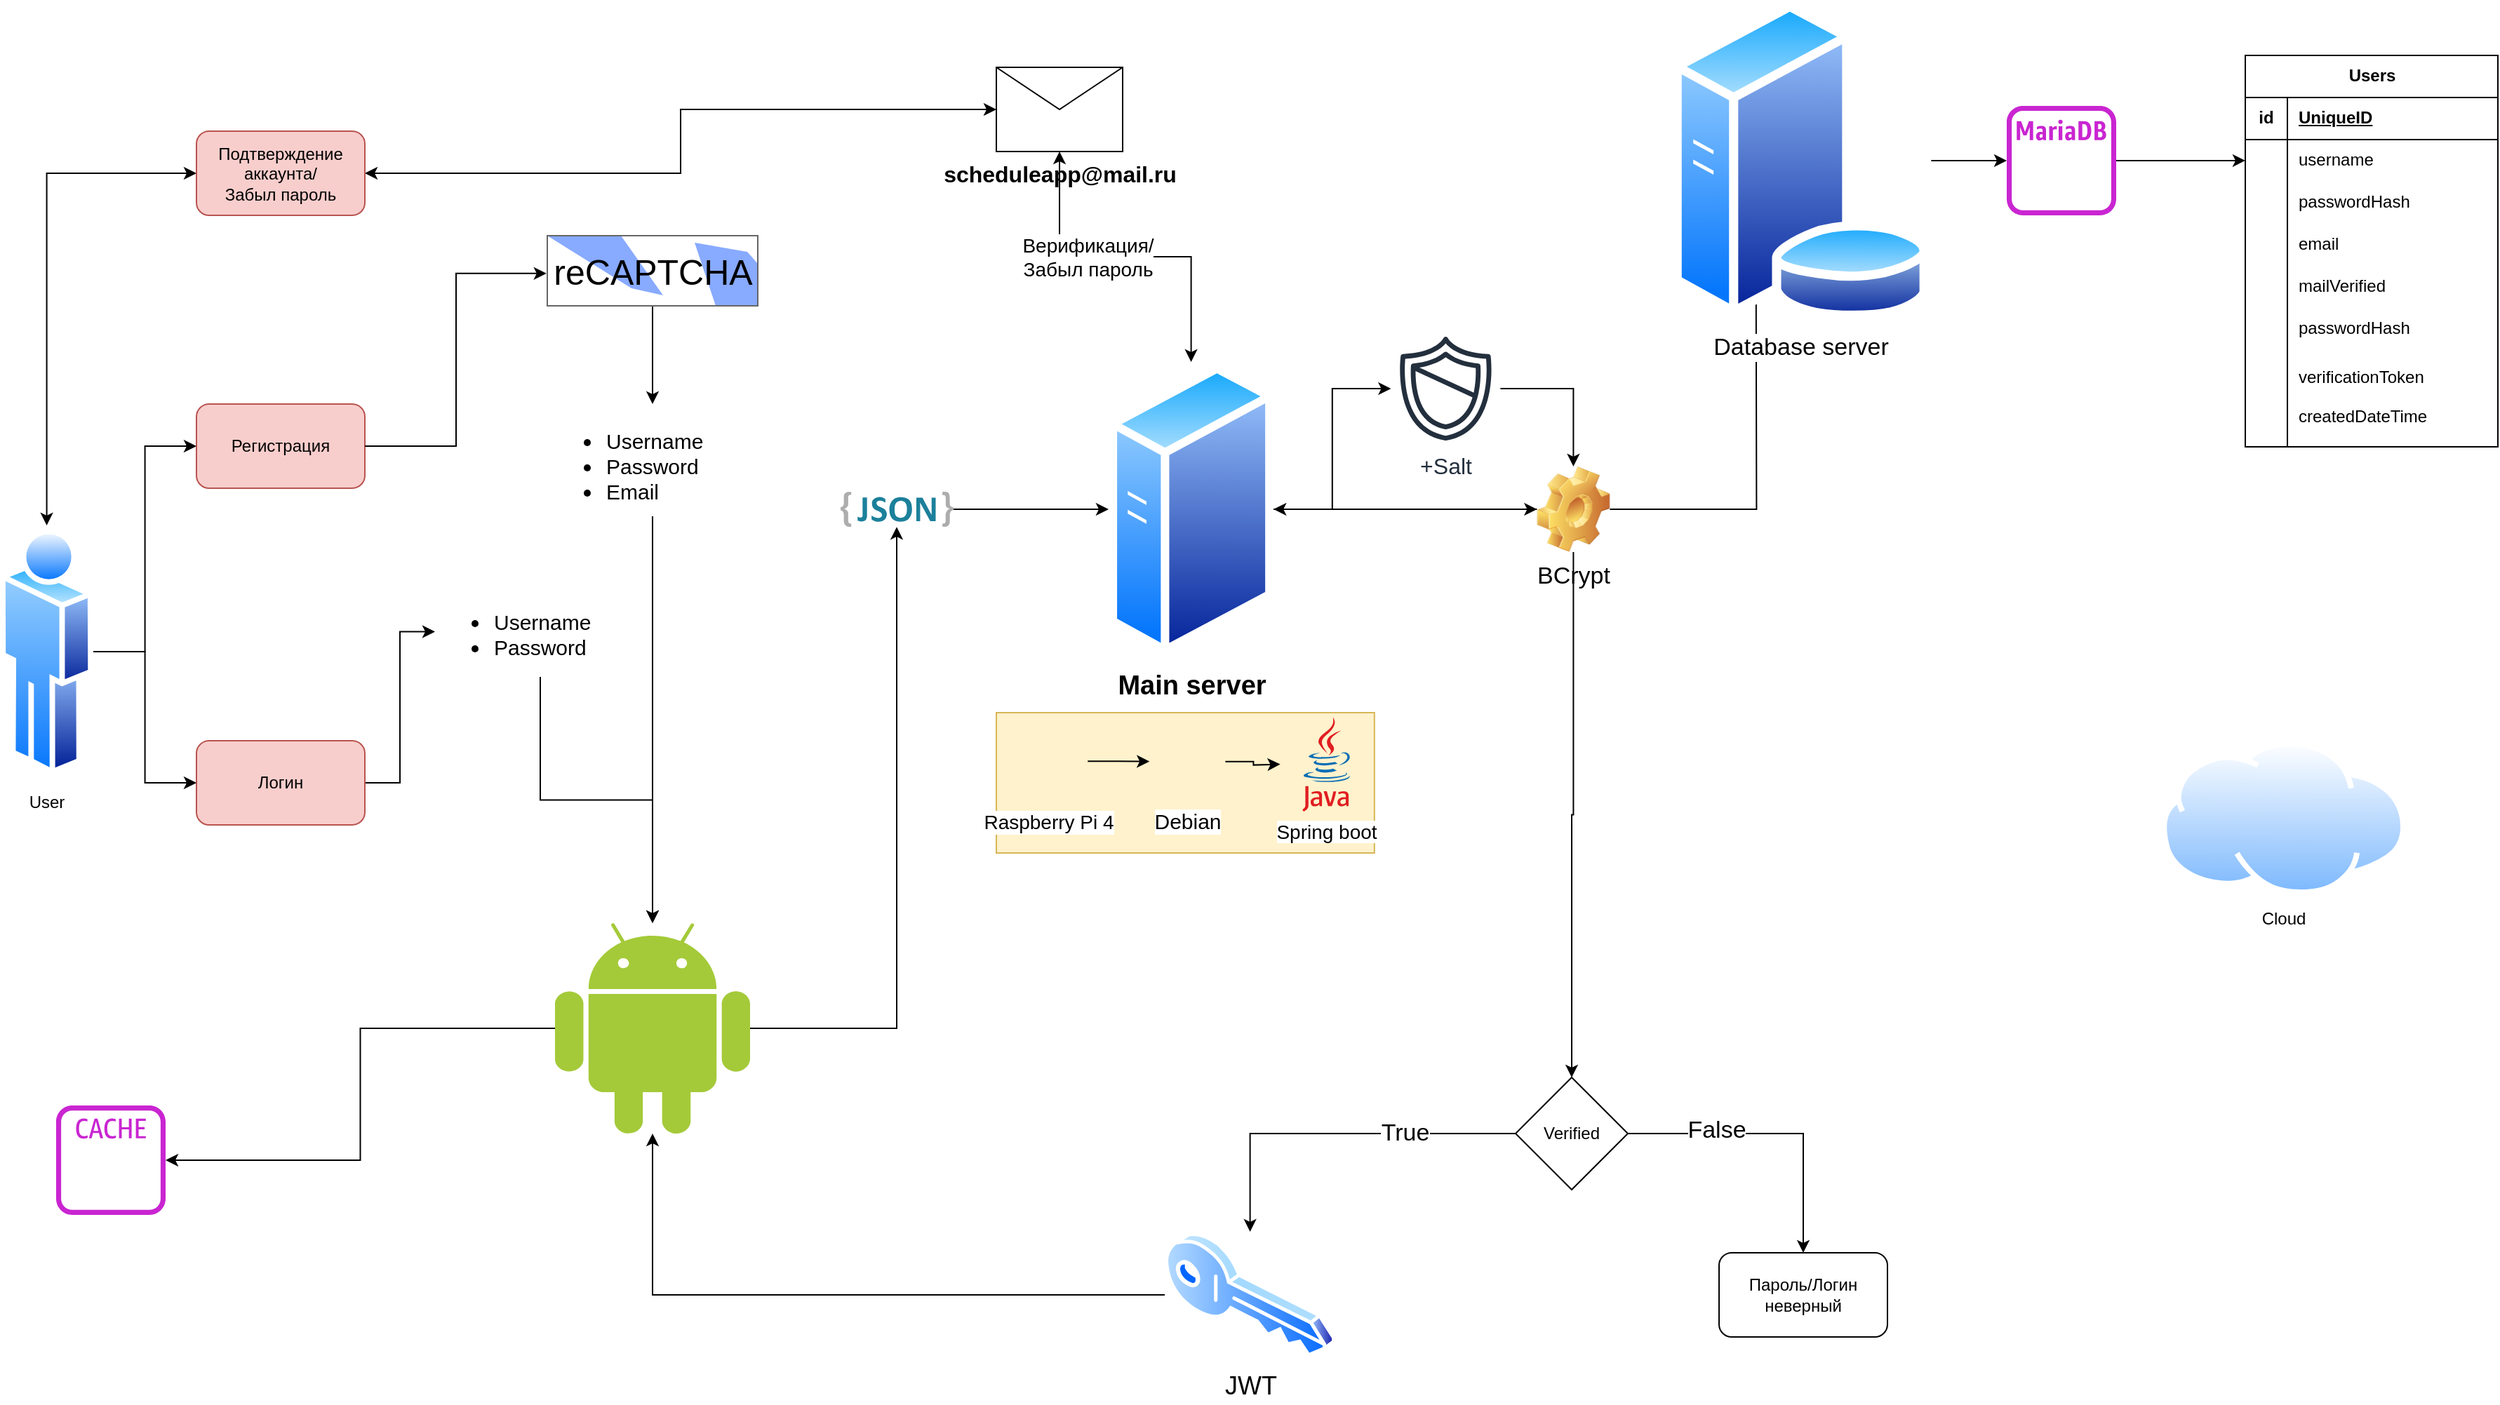 <mxfile version="24.7.10">
  <diagram name="Страница — 1" id="QKNt265_Iv7t7Sv83_EB">
    <mxGraphModel dx="1509" dy="821" grid="1" gridSize="10" guides="1" tooltips="1" connect="1" arrows="1" fold="1" page="1" pageScale="1" pageWidth="850" pageHeight="1100" math="0" shadow="0">
      <root>
        <mxCell id="0" />
        <mxCell id="1" parent="0" />
        <mxCell id="BMl1e_dXPQe9FOXhRGfQ-3" value="Регистрация" style="rounded=1;whiteSpace=wrap;html=1;fillColor=#f8cecc;strokeColor=#b85450;" vertex="1" parent="1">
          <mxGeometry x="190" y="290" width="120" height="60" as="geometry" />
        </mxCell>
        <mxCell id="BMl1e_dXPQe9FOXhRGfQ-56" style="edgeStyle=orthogonalEdgeStyle;rounded=0;orthogonalLoop=1;jettySize=auto;html=1;entryX=0;entryY=0.5;entryDx=0;entryDy=0;" edge="1" parent="1" source="BMl1e_dXPQe9FOXhRGfQ-6" target="BMl1e_dXPQe9FOXhRGfQ-55">
          <mxGeometry relative="1" as="geometry" />
        </mxCell>
        <mxCell id="BMl1e_dXPQe9FOXhRGfQ-6" value="Логин" style="rounded=1;whiteSpace=wrap;html=1;fillColor=#f8cecc;strokeColor=#b85450;" vertex="1" parent="1">
          <mxGeometry x="190" y="530" width="120" height="60" as="geometry" />
        </mxCell>
        <mxCell id="BMl1e_dXPQe9FOXhRGfQ-41" style="edgeStyle=orthogonalEdgeStyle;rounded=0;orthogonalLoop=1;jettySize=auto;html=1;entryX=0;entryY=0.5;entryDx=0;entryDy=0;" edge="1" parent="1" source="BMl1e_dXPQe9FOXhRGfQ-14">
          <mxGeometry relative="1" as="geometry">
            <mxPoint x="1301.2" y="116.465" as="targetPoint" />
          </mxGeometry>
        </mxCell>
        <mxCell id="BMl1e_dXPQe9FOXhRGfQ-92" style="edgeStyle=orthogonalEdgeStyle;rounded=0;orthogonalLoop=1;jettySize=auto;html=1;entryX=0.5;entryY=0;entryDx=0;entryDy=0;" edge="1" parent="1" source="BMl1e_dXPQe9FOXhRGfQ-14" target="BMl1e_dXPQe9FOXhRGfQ-62">
          <mxGeometry relative="1" as="geometry" />
        </mxCell>
        <mxCell id="BMl1e_dXPQe9FOXhRGfQ-110" value="" style="edgeStyle=orthogonalEdgeStyle;rounded=0;orthogonalLoop=1;jettySize=auto;html=1;" edge="1" parent="1" source="BMl1e_dXPQe9FOXhRGfQ-14" target="BMl1e_dXPQe9FOXhRGfQ-17">
          <mxGeometry relative="1" as="geometry" />
        </mxCell>
        <mxCell id="BMl1e_dXPQe9FOXhRGfQ-14" value="&lt;font style=&quot;font-size: 17px;&quot;&gt;BCrypt&lt;/font&gt;" style="shape=image;html=1;verticalLabelPosition=bottom;verticalAlign=top;imageAspect=1;aspect=fixed;image=img/clipart/Gear_128x128.png" vertex="1" parent="1">
          <mxGeometry x="1145.2" y="334.5" width="52" height="61" as="geometry" />
        </mxCell>
        <mxCell id="BMl1e_dXPQe9FOXhRGfQ-113" style="edgeStyle=orthogonalEdgeStyle;rounded=0;orthogonalLoop=1;jettySize=auto;html=1;" edge="1" parent="1" source="BMl1e_dXPQe9FOXhRGfQ-15" target="BMl1e_dXPQe9FOXhRGfQ-84">
          <mxGeometry relative="1" as="geometry" />
        </mxCell>
        <mxCell id="BMl1e_dXPQe9FOXhRGfQ-15" value="&lt;font style=&quot;font-size: 17px;&quot;&gt;Database server&lt;/font&gt;" style="image;aspect=fixed;perimeter=ellipsePerimeter;html=1;align=center;shadow=0;dashed=0;spacingTop=3;image=img/lib/active_directory/database_server.svg;" vertex="1" parent="1">
          <mxGeometry x="1240" y="2.93" width="186.2" height="227.07" as="geometry" />
        </mxCell>
        <mxCell id="BMl1e_dXPQe9FOXhRGfQ-16" value="Cloud" style="image;aspect=fixed;perimeter=ellipsePerimeter;html=1;align=center;shadow=0;dashed=0;spacingTop=3;image=img/lib/active_directory/internet_cloud.svg;" vertex="1" parent="1">
          <mxGeometry x="1590" y="530" width="174.6" height="110" as="geometry" />
        </mxCell>
        <mxCell id="BMl1e_dXPQe9FOXhRGfQ-23" style="edgeStyle=orthogonalEdgeStyle;rounded=0;orthogonalLoop=1;jettySize=auto;html=1;entryX=0;entryY=0.5;entryDx=0;entryDy=0;" edge="1" parent="1" source="BMl1e_dXPQe9FOXhRGfQ-21" target="BMl1e_dXPQe9FOXhRGfQ-3">
          <mxGeometry relative="1" as="geometry" />
        </mxCell>
        <mxCell id="BMl1e_dXPQe9FOXhRGfQ-24" style="edgeStyle=orthogonalEdgeStyle;rounded=0;orthogonalLoop=1;jettySize=auto;html=1;entryX=0;entryY=0.5;entryDx=0;entryDy=0;" edge="1" parent="1" source="BMl1e_dXPQe9FOXhRGfQ-21" target="BMl1e_dXPQe9FOXhRGfQ-6">
          <mxGeometry relative="1" as="geometry" />
        </mxCell>
        <mxCell id="BMl1e_dXPQe9FOXhRGfQ-21" value="User" style="image;aspect=fixed;perimeter=ellipsePerimeter;html=1;align=center;shadow=0;dashed=0;spacingTop=3;image=img/lib/active_directory/user.svg;" vertex="1" parent="1">
          <mxGeometry x="50" y="376.5" width="66.6" height="180" as="geometry" />
        </mxCell>
        <mxCell id="BMl1e_dXPQe9FOXhRGfQ-27" value="" style="group" vertex="1" connectable="0" parent="1">
          <mxGeometry x="840" y="260" width="130" height="210" as="geometry" />
        </mxCell>
        <mxCell id="BMl1e_dXPQe9FOXhRGfQ-17" value="&lt;font size=&quot;1&quot; style=&quot;&quot;&gt;&lt;b style=&quot;font-size: 19px;&quot;&gt;Main server&lt;/b&gt;&lt;/font&gt;" style="image;aspect=fixed;perimeter=ellipsePerimeter;html=1;align=center;shadow=0;dashed=0;spacingTop=3;image=img/lib/active_directory/generic_server.svg;" vertex="1" parent="BMl1e_dXPQe9FOXhRGfQ-27">
          <mxGeometry width="117.6" height="210" as="geometry" />
        </mxCell>
        <mxCell id="BMl1e_dXPQe9FOXhRGfQ-136" style="edgeStyle=orthogonalEdgeStyle;rounded=0;orthogonalLoop=1;jettySize=auto;html=1;" edge="1" parent="1" source="BMl1e_dXPQe9FOXhRGfQ-28" target="BMl1e_dXPQe9FOXhRGfQ-128">
          <mxGeometry relative="1" as="geometry" />
        </mxCell>
        <mxCell id="BMl1e_dXPQe9FOXhRGfQ-145" style="edgeStyle=orthogonalEdgeStyle;rounded=0;orthogonalLoop=1;jettySize=auto;html=1;" edge="1" parent="1" source="BMl1e_dXPQe9FOXhRGfQ-28" target="BMl1e_dXPQe9FOXhRGfQ-29">
          <mxGeometry relative="1" as="geometry">
            <Array as="points">
              <mxPoint x="689" y="735" />
            </Array>
          </mxGeometry>
        </mxCell>
        <mxCell id="BMl1e_dXPQe9FOXhRGfQ-28" value="" style="dashed=0;outlineConnect=0;html=1;align=center;labelPosition=center;verticalLabelPosition=bottom;verticalAlign=top;shape=mxgraph.weblogos.android;fillColor=#A4CA39;strokeColor=none" vertex="1" parent="1">
          <mxGeometry x="445.5" y="660" width="139" height="150" as="geometry" />
        </mxCell>
        <mxCell id="BMl1e_dXPQe9FOXhRGfQ-147" style="edgeStyle=orthogonalEdgeStyle;rounded=0;orthogonalLoop=1;jettySize=auto;html=1;entryX=0;entryY=0.5;entryDx=0;entryDy=0;" edge="1" parent="1" source="BMl1e_dXPQe9FOXhRGfQ-29" target="BMl1e_dXPQe9FOXhRGfQ-17">
          <mxGeometry relative="1" as="geometry" />
        </mxCell>
        <mxCell id="BMl1e_dXPQe9FOXhRGfQ-29" value="" style="dashed=0;outlineConnect=0;html=1;align=center;labelPosition=center;verticalLabelPosition=bottom;verticalAlign=top;shape=mxgraph.weblogos.json_2" vertex="1" parent="1">
          <mxGeometry x="649" y="352.4" width="80.4" height="25.2" as="geometry" />
        </mxCell>
        <mxCell id="BMl1e_dXPQe9FOXhRGfQ-152" style="edgeStyle=orthogonalEdgeStyle;rounded=0;orthogonalLoop=1;jettySize=auto;html=1;" edge="1" parent="1" source="BMl1e_dXPQe9FOXhRGfQ-35" target="BMl1e_dXPQe9FOXhRGfQ-28">
          <mxGeometry relative="1" as="geometry" />
        </mxCell>
        <mxCell id="BMl1e_dXPQe9FOXhRGfQ-35" value="&lt;ul style=&quot;font-size: 15px;&quot;&gt;&lt;li&gt;Username&lt;/li&gt;&lt;li&gt;Password&lt;/li&gt;&lt;li&gt;Email&lt;/li&gt;&lt;/ul&gt;" style="text;strokeColor=none;fillColor=none;html=1;whiteSpace=wrap;verticalAlign=middle;overflow=hidden;arcSize=12;imageHeight=24;" vertex="1" parent="1">
          <mxGeometry x="440" y="290" width="150" height="80" as="geometry" />
        </mxCell>
        <mxCell id="BMl1e_dXPQe9FOXhRGfQ-40" style="edgeStyle=orthogonalEdgeStyle;rounded=0;orthogonalLoop=1;jettySize=auto;html=1;entryX=0;entryY=0.5;entryDx=0;entryDy=0;" edge="1" parent="1" source="BMl1e_dXPQe9FOXhRGfQ-17" target="BMl1e_dXPQe9FOXhRGfQ-14">
          <mxGeometry relative="1" as="geometry" />
        </mxCell>
        <mxCell id="BMl1e_dXPQe9FOXhRGfQ-47" style="edgeStyle=orthogonalEdgeStyle;rounded=0;orthogonalLoop=1;jettySize=auto;html=1;entryX=1;entryY=0.5;entryDx=0;entryDy=0;startArrow=classic;startFill=1;" edge="1" parent="1" source="BMl1e_dXPQe9FOXhRGfQ-43" target="BMl1e_dXPQe9FOXhRGfQ-46">
          <mxGeometry relative="1" as="geometry" />
        </mxCell>
        <mxCell id="BMl1e_dXPQe9FOXhRGfQ-43" value="&lt;b&gt;&lt;font style=&quot;font-size: 16px;&quot;&gt;scheduleapp@mail.ru&lt;/font&gt;&lt;/b&gt;" style="shape=message;html=1;html=1;outlineConnect=0;labelPosition=center;verticalLabelPosition=bottom;align=center;verticalAlign=top;" vertex="1" parent="1">
          <mxGeometry x="760" y="50" width="90" height="60" as="geometry" />
        </mxCell>
        <mxCell id="BMl1e_dXPQe9FOXhRGfQ-44" style="edgeStyle=orthogonalEdgeStyle;rounded=0;orthogonalLoop=1;jettySize=auto;html=1;entryX=0.5;entryY=1;entryDx=0;entryDy=0;startArrow=classic;startFill=1;" edge="1" parent="1" source="BMl1e_dXPQe9FOXhRGfQ-17" target="BMl1e_dXPQe9FOXhRGfQ-43">
          <mxGeometry relative="1" as="geometry" />
        </mxCell>
        <mxCell id="BMl1e_dXPQe9FOXhRGfQ-53" value="&lt;font style=&quot;font-size: 14px;&quot;&gt;Верификация/&lt;/font&gt;&lt;div style=&quot;font-size: 14px;&quot;&gt;&lt;font style=&quot;font-size: 14px;&quot;&gt;Забыл пароль&lt;/font&gt;&lt;/div&gt;" style="edgeLabel;html=1;align=center;verticalAlign=middle;resizable=0;points=[];" vertex="1" connectable="0" parent="BMl1e_dXPQe9FOXhRGfQ-44">
          <mxGeometry x="0.228" relative="1" as="geometry">
            <mxPoint as="offset" />
          </mxGeometry>
        </mxCell>
        <mxCell id="BMl1e_dXPQe9FOXhRGfQ-48" style="edgeStyle=orthogonalEdgeStyle;rounded=0;orthogonalLoop=1;jettySize=auto;html=1;entryX=0.5;entryY=0;entryDx=0;entryDy=0;startArrow=classic;startFill=1;" edge="1" parent="1" source="BMl1e_dXPQe9FOXhRGfQ-46" target="BMl1e_dXPQe9FOXhRGfQ-21">
          <mxGeometry relative="1" as="geometry" />
        </mxCell>
        <mxCell id="BMl1e_dXPQe9FOXhRGfQ-46" value="Подтверждение аккаун&lt;span style=&quot;background-color: initial;&quot;&gt;та/&lt;/span&gt;&lt;div&gt;Забыл пароль&lt;span style=&quot;background-color: initial;&quot;&gt;&lt;br&gt;&lt;/span&gt;&lt;/div&gt;" style="rounded=1;whiteSpace=wrap;html=1;fillColor=#f8cecc;strokeColor=#b85450;" vertex="1" parent="1">
          <mxGeometry x="190" y="95.5" width="120" height="60" as="geometry" />
        </mxCell>
        <mxCell id="BMl1e_dXPQe9FOXhRGfQ-129" style="edgeStyle=orthogonalEdgeStyle;rounded=0;orthogonalLoop=1;jettySize=auto;html=1;" edge="1" parent="1" source="BMl1e_dXPQe9FOXhRGfQ-58" target="BMl1e_dXPQe9FOXhRGfQ-28">
          <mxGeometry relative="1" as="geometry" />
        </mxCell>
        <mxCell id="BMl1e_dXPQe9FOXhRGfQ-58" value="&lt;font style=&quot;font-size: 18px;&quot;&gt;JWT&lt;/font&gt;" style="image;aspect=fixed;perimeter=ellipsePerimeter;html=1;align=center;shadow=0;dashed=0;spacingTop=3;image=img/lib/active_directory/key.svg;" vertex="1" parent="1">
          <mxGeometry x="880" y="880" width="121.62" height="90" as="geometry" />
        </mxCell>
        <mxCell id="BMl1e_dXPQe9FOXhRGfQ-66" style="edgeStyle=orthogonalEdgeStyle;rounded=0;orthogonalLoop=1;jettySize=auto;html=1;entryX=0.5;entryY=0;entryDx=0;entryDy=0;" edge="1" parent="1" source="BMl1e_dXPQe9FOXhRGfQ-62" target="BMl1e_dXPQe9FOXhRGfQ-58">
          <mxGeometry relative="1" as="geometry" />
        </mxCell>
        <mxCell id="BMl1e_dXPQe9FOXhRGfQ-67" value="&lt;font style=&quot;font-size: 17px;&quot;&gt;True&lt;/font&gt;" style="edgeLabel;html=1;align=center;verticalAlign=middle;resizable=0;points=[];" vertex="1" connectable="0" parent="BMl1e_dXPQe9FOXhRGfQ-66">
          <mxGeometry x="-0.388" relative="1" as="geometry">
            <mxPoint as="offset" />
          </mxGeometry>
        </mxCell>
        <mxCell id="BMl1e_dXPQe9FOXhRGfQ-71" style="edgeStyle=orthogonalEdgeStyle;rounded=0;orthogonalLoop=1;jettySize=auto;html=1;entryX=0.5;entryY=0;entryDx=0;entryDy=0;" edge="1" parent="1" source="BMl1e_dXPQe9FOXhRGfQ-62" target="BMl1e_dXPQe9FOXhRGfQ-68">
          <mxGeometry relative="1" as="geometry" />
        </mxCell>
        <mxCell id="BMl1e_dXPQe9FOXhRGfQ-73" value="&lt;font style=&quot;font-size: 17px;&quot;&gt;False&lt;/font&gt;" style="edgeLabel;html=1;align=center;verticalAlign=middle;resizable=0;points=[];" vertex="1" connectable="0" parent="BMl1e_dXPQe9FOXhRGfQ-71">
          <mxGeometry x="-0.406" y="2" relative="1" as="geometry">
            <mxPoint as="offset" />
          </mxGeometry>
        </mxCell>
        <mxCell id="BMl1e_dXPQe9FOXhRGfQ-62" value="Verified" style="rhombus;whiteSpace=wrap;html=1;" vertex="1" parent="1">
          <mxGeometry x="1130" y="770" width="80" height="80" as="geometry" />
        </mxCell>
        <mxCell id="BMl1e_dXPQe9FOXhRGfQ-68" value="Пароль/Логин неверный" style="rounded=1;whiteSpace=wrap;html=1;" vertex="1" parent="1">
          <mxGeometry x="1275" y="895" width="120" height="60" as="geometry" />
        </mxCell>
        <mxCell id="BMl1e_dXPQe9FOXhRGfQ-153" style="edgeStyle=orthogonalEdgeStyle;rounded=0;orthogonalLoop=1;jettySize=auto;html=1;entryX=0.5;entryY=0;entryDx=0;entryDy=0;" edge="1" parent="1" source="BMl1e_dXPQe9FOXhRGfQ-75" target="BMl1e_dXPQe9FOXhRGfQ-35">
          <mxGeometry relative="1" as="geometry" />
        </mxCell>
        <mxCell id="BMl1e_dXPQe9FOXhRGfQ-75" value="&lt;font color=&quot;#000000&quot;&gt;reCAPTCHA&lt;/font&gt;" style="strokeWidth=1;shadow=0;dashed=0;align=center;html=1;shape=mxgraph.mockup.text.captcha;fontColor=#666666;fontSize=25;strokeColor=#666666;mainText=" vertex="1" parent="1">
          <mxGeometry x="440" y="170" width="150" height="50" as="geometry" />
        </mxCell>
        <mxCell id="BMl1e_dXPQe9FOXhRGfQ-76" style="edgeStyle=orthogonalEdgeStyle;rounded=0;orthogonalLoop=1;jettySize=auto;html=1;entryX=-0.004;entryY=0.538;entryDx=0;entryDy=0;entryPerimeter=0;" edge="1" parent="1" source="BMl1e_dXPQe9FOXhRGfQ-3" target="BMl1e_dXPQe9FOXhRGfQ-75">
          <mxGeometry relative="1" as="geometry" />
        </mxCell>
        <mxCell id="BMl1e_dXPQe9FOXhRGfQ-114" style="edgeStyle=orthogonalEdgeStyle;rounded=0;orthogonalLoop=1;jettySize=auto;html=1;entryX=0;entryY=0.5;entryDx=0;entryDy=0;" edge="1" parent="1" source="BMl1e_dXPQe9FOXhRGfQ-84" target="BMl1e_dXPQe9FOXhRGfQ-100">
          <mxGeometry relative="1" as="geometry" />
        </mxCell>
        <mxCell id="BMl1e_dXPQe9FOXhRGfQ-84" value="" style="sketch=0;outlineConnect=0;fontColor=#232F3E;gradientColor=none;fillColor=#C925D1;strokeColor=none;dashed=0;verticalLabelPosition=bottom;verticalAlign=top;align=center;html=1;fontSize=12;fontStyle=0;aspect=fixed;pointerEvents=1;shape=mxgraph.aws4.rds_mariadb_instance_alt;" vertex="1" parent="1">
          <mxGeometry x="1480" y="77.47" width="78" height="78" as="geometry" />
        </mxCell>
        <mxCell id="BMl1e_dXPQe9FOXhRGfQ-96" value="Users" style="shape=table;startSize=30;container=1;collapsible=1;childLayout=tableLayout;fixedRows=1;rowLines=0;fontStyle=1;align=center;resizeLast=1;html=1;" vertex="1" parent="1">
          <mxGeometry x="1650" y="41.47" width="180" height="279" as="geometry">
            <mxRectangle x="1470" y="50.5" width="70" height="30" as="alternateBounds" />
          </mxGeometry>
        </mxCell>
        <mxCell id="BMl1e_dXPQe9FOXhRGfQ-97" value="" style="shape=tableRow;horizontal=0;startSize=0;swimlaneHead=0;swimlaneBody=0;fillColor=none;collapsible=0;dropTarget=0;points=[[0,0.5],[1,0.5]];portConstraint=eastwest;top=0;left=0;right=0;bottom=1;" vertex="1" parent="BMl1e_dXPQe9FOXhRGfQ-96">
          <mxGeometry y="30" width="180" height="30" as="geometry" />
        </mxCell>
        <mxCell id="BMl1e_dXPQe9FOXhRGfQ-98" value="id" style="shape=partialRectangle;connectable=0;fillColor=none;top=0;left=0;bottom=0;right=0;fontStyle=1;overflow=hidden;whiteSpace=wrap;html=1;" vertex="1" parent="BMl1e_dXPQe9FOXhRGfQ-97">
          <mxGeometry width="30" height="30" as="geometry">
            <mxRectangle width="30" height="30" as="alternateBounds" />
          </mxGeometry>
        </mxCell>
        <mxCell id="BMl1e_dXPQe9FOXhRGfQ-99" value="UniqueID" style="shape=partialRectangle;connectable=0;fillColor=none;top=0;left=0;bottom=0;right=0;align=left;spacingLeft=6;fontStyle=5;overflow=hidden;whiteSpace=wrap;html=1;" vertex="1" parent="BMl1e_dXPQe9FOXhRGfQ-97">
          <mxGeometry x="30" width="150" height="30" as="geometry">
            <mxRectangle width="150" height="30" as="alternateBounds" />
          </mxGeometry>
        </mxCell>
        <mxCell id="BMl1e_dXPQe9FOXhRGfQ-100" value="" style="shape=tableRow;horizontal=0;startSize=0;swimlaneHead=0;swimlaneBody=0;fillColor=none;collapsible=0;dropTarget=0;points=[[0,0.5],[1,0.5]];portConstraint=eastwest;top=0;left=0;right=0;bottom=0;" vertex="1" parent="BMl1e_dXPQe9FOXhRGfQ-96">
          <mxGeometry y="60" width="180" height="30" as="geometry" />
        </mxCell>
        <mxCell id="BMl1e_dXPQe9FOXhRGfQ-101" value="" style="shape=partialRectangle;connectable=0;fillColor=none;top=0;left=0;bottom=0;right=0;editable=1;overflow=hidden;whiteSpace=wrap;html=1;" vertex="1" parent="BMl1e_dXPQe9FOXhRGfQ-100">
          <mxGeometry width="30" height="30" as="geometry">
            <mxRectangle width="30" height="30" as="alternateBounds" />
          </mxGeometry>
        </mxCell>
        <mxCell id="BMl1e_dXPQe9FOXhRGfQ-102" value="username" style="shape=partialRectangle;connectable=0;fillColor=none;top=0;left=0;bottom=0;right=0;align=left;spacingLeft=6;overflow=hidden;whiteSpace=wrap;html=1;" vertex="1" parent="BMl1e_dXPQe9FOXhRGfQ-100">
          <mxGeometry x="30" width="150" height="30" as="geometry">
            <mxRectangle width="150" height="30" as="alternateBounds" />
          </mxGeometry>
        </mxCell>
        <mxCell id="BMl1e_dXPQe9FOXhRGfQ-103" value="" style="shape=tableRow;horizontal=0;startSize=0;swimlaneHead=0;swimlaneBody=0;fillColor=none;collapsible=0;dropTarget=0;points=[[0,0.5],[1,0.5]];portConstraint=eastwest;top=0;left=0;right=0;bottom=0;" vertex="1" parent="BMl1e_dXPQe9FOXhRGfQ-96">
          <mxGeometry y="90" width="180" height="30" as="geometry" />
        </mxCell>
        <mxCell id="BMl1e_dXPQe9FOXhRGfQ-104" value="" style="shape=partialRectangle;connectable=0;fillColor=none;top=0;left=0;bottom=0;right=0;editable=1;overflow=hidden;whiteSpace=wrap;html=1;" vertex="1" parent="BMl1e_dXPQe9FOXhRGfQ-103">
          <mxGeometry width="30" height="30" as="geometry">
            <mxRectangle width="30" height="30" as="alternateBounds" />
          </mxGeometry>
        </mxCell>
        <mxCell id="BMl1e_dXPQe9FOXhRGfQ-105" value="passwordHash" style="shape=partialRectangle;connectable=0;fillColor=none;top=0;left=0;bottom=0;right=0;align=left;spacingLeft=6;overflow=hidden;whiteSpace=wrap;html=1;" vertex="1" parent="BMl1e_dXPQe9FOXhRGfQ-103">
          <mxGeometry x="30" width="150" height="30" as="geometry">
            <mxRectangle width="150" height="30" as="alternateBounds" />
          </mxGeometry>
        </mxCell>
        <mxCell id="BMl1e_dXPQe9FOXhRGfQ-106" value="" style="shape=tableRow;horizontal=0;startSize=0;swimlaneHead=0;swimlaneBody=0;fillColor=none;collapsible=0;dropTarget=0;points=[[0,0.5],[1,0.5]];portConstraint=eastwest;top=0;left=0;right=0;bottom=0;" vertex="1" parent="BMl1e_dXPQe9FOXhRGfQ-96">
          <mxGeometry y="120" width="180" height="30" as="geometry" />
        </mxCell>
        <mxCell id="BMl1e_dXPQe9FOXhRGfQ-107" value="" style="shape=partialRectangle;connectable=0;fillColor=none;top=0;left=0;bottom=0;right=0;editable=1;overflow=hidden;whiteSpace=wrap;html=1;" vertex="1" parent="BMl1e_dXPQe9FOXhRGfQ-106">
          <mxGeometry width="30" height="30" as="geometry">
            <mxRectangle width="30" height="30" as="alternateBounds" />
          </mxGeometry>
        </mxCell>
        <mxCell id="BMl1e_dXPQe9FOXhRGfQ-108" value="email" style="shape=partialRectangle;connectable=0;fillColor=none;top=0;left=0;bottom=0;right=0;align=left;spacingLeft=6;overflow=hidden;whiteSpace=wrap;html=1;" vertex="1" parent="BMl1e_dXPQe9FOXhRGfQ-106">
          <mxGeometry x="30" width="150" height="30" as="geometry">
            <mxRectangle width="150" height="30" as="alternateBounds" />
          </mxGeometry>
        </mxCell>
        <mxCell id="BMl1e_dXPQe9FOXhRGfQ-115" value="" style="shape=tableRow;horizontal=0;startSize=0;swimlaneHead=0;swimlaneBody=0;fillColor=none;collapsible=0;dropTarget=0;points=[[0,0.5],[1,0.5]];portConstraint=eastwest;top=0;left=0;right=0;bottom=0;" vertex="1" parent="BMl1e_dXPQe9FOXhRGfQ-96">
          <mxGeometry y="150" width="180" height="30" as="geometry" />
        </mxCell>
        <mxCell id="BMl1e_dXPQe9FOXhRGfQ-116" value="" style="shape=partialRectangle;connectable=0;fillColor=none;top=0;left=0;bottom=0;right=0;editable=1;overflow=hidden;whiteSpace=wrap;html=1;" vertex="1" parent="BMl1e_dXPQe9FOXhRGfQ-115">
          <mxGeometry width="30" height="30" as="geometry">
            <mxRectangle width="30" height="30" as="alternateBounds" />
          </mxGeometry>
        </mxCell>
        <mxCell id="BMl1e_dXPQe9FOXhRGfQ-117" value="mailVerified" style="shape=partialRectangle;connectable=0;fillColor=none;top=0;left=0;bottom=0;right=0;align=left;spacingLeft=6;overflow=hidden;whiteSpace=wrap;html=1;" vertex="1" parent="BMl1e_dXPQe9FOXhRGfQ-115">
          <mxGeometry x="30" width="150" height="30" as="geometry">
            <mxRectangle width="150" height="30" as="alternateBounds" />
          </mxGeometry>
        </mxCell>
        <mxCell id="BMl1e_dXPQe9FOXhRGfQ-118" value="" style="shape=tableRow;horizontal=0;startSize=0;swimlaneHead=0;swimlaneBody=0;fillColor=none;collapsible=0;dropTarget=0;points=[[0,0.5],[1,0.5]];portConstraint=eastwest;top=0;left=0;right=0;bottom=0;" vertex="1" parent="BMl1e_dXPQe9FOXhRGfQ-96">
          <mxGeometry y="180" width="180" height="30" as="geometry" />
        </mxCell>
        <mxCell id="BMl1e_dXPQe9FOXhRGfQ-119" value="" style="shape=partialRectangle;connectable=0;fillColor=none;top=0;left=0;bottom=0;right=0;editable=1;overflow=hidden;whiteSpace=wrap;html=1;" vertex="1" parent="BMl1e_dXPQe9FOXhRGfQ-118">
          <mxGeometry width="30" height="30" as="geometry">
            <mxRectangle width="30" height="30" as="alternateBounds" />
          </mxGeometry>
        </mxCell>
        <mxCell id="BMl1e_dXPQe9FOXhRGfQ-120" value="passwordHash" style="shape=partialRectangle;connectable=0;fillColor=none;top=0;left=0;bottom=0;right=0;align=left;spacingLeft=6;overflow=hidden;whiteSpace=wrap;html=1;" vertex="1" parent="BMl1e_dXPQe9FOXhRGfQ-118">
          <mxGeometry x="30" width="150" height="30" as="geometry">
            <mxRectangle width="150" height="30" as="alternateBounds" />
          </mxGeometry>
        </mxCell>
        <mxCell id="BMl1e_dXPQe9FOXhRGfQ-121" value="" style="shape=tableRow;horizontal=0;startSize=0;swimlaneHead=0;swimlaneBody=0;fillColor=none;collapsible=0;dropTarget=0;points=[[0,0.5],[1,0.5]];portConstraint=eastwest;top=0;left=0;right=0;bottom=0;" vertex="1" parent="BMl1e_dXPQe9FOXhRGfQ-96">
          <mxGeometry y="210" width="180" height="39" as="geometry" />
        </mxCell>
        <mxCell id="BMl1e_dXPQe9FOXhRGfQ-122" value="" style="shape=partialRectangle;connectable=0;fillColor=none;top=0;left=0;bottom=0;right=0;editable=1;overflow=hidden;whiteSpace=wrap;html=1;" vertex="1" parent="BMl1e_dXPQe9FOXhRGfQ-121">
          <mxGeometry width="30" height="39" as="geometry">
            <mxRectangle width="30" height="39" as="alternateBounds" />
          </mxGeometry>
        </mxCell>
        <mxCell id="BMl1e_dXPQe9FOXhRGfQ-123" value="verificationToken" style="shape=partialRectangle;connectable=0;fillColor=none;top=0;left=0;bottom=0;right=0;align=left;spacingLeft=6;overflow=hidden;whiteSpace=wrap;html=1;" vertex="1" parent="BMl1e_dXPQe9FOXhRGfQ-121">
          <mxGeometry x="30" width="150" height="39" as="geometry">
            <mxRectangle width="150" height="39" as="alternateBounds" />
          </mxGeometry>
        </mxCell>
        <mxCell id="BMl1e_dXPQe9FOXhRGfQ-124" value="" style="shape=tableRow;horizontal=0;startSize=0;swimlaneHead=0;swimlaneBody=0;fillColor=none;collapsible=0;dropTarget=0;points=[[0,0.5],[1,0.5]];portConstraint=eastwest;top=0;left=0;right=0;bottom=1;" vertex="1" parent="BMl1e_dXPQe9FOXhRGfQ-96">
          <mxGeometry y="249" width="180" height="30" as="geometry" />
        </mxCell>
        <mxCell id="BMl1e_dXPQe9FOXhRGfQ-125" value="" style="shape=partialRectangle;connectable=0;fillColor=none;top=0;left=0;bottom=0;right=0;fontStyle=1;overflow=hidden;whiteSpace=wrap;html=1;" vertex="1" parent="BMl1e_dXPQe9FOXhRGfQ-124">
          <mxGeometry width="30" height="30" as="geometry">
            <mxRectangle width="30" height="30" as="alternateBounds" />
          </mxGeometry>
        </mxCell>
        <mxCell id="BMl1e_dXPQe9FOXhRGfQ-126" value="" style="shape=partialRectangle;connectable=0;fillColor=none;top=0;left=0;bottom=0;right=0;align=left;spacingLeft=6;fontStyle=5;overflow=hidden;whiteSpace=wrap;html=1;" vertex="1" parent="BMl1e_dXPQe9FOXhRGfQ-124">
          <mxGeometry x="30" width="150" height="30" as="geometry">
            <mxRectangle width="150" height="30" as="alternateBounds" />
          </mxGeometry>
        </mxCell>
        <mxCell id="BMl1e_dXPQe9FOXhRGfQ-112" style="edgeStyle=orthogonalEdgeStyle;rounded=0;orthogonalLoop=1;jettySize=auto;html=1;entryX=0.5;entryY=0;entryDx=0;entryDy=0;" edge="1" parent="1" source="BMl1e_dXPQe9FOXhRGfQ-109" target="BMl1e_dXPQe9FOXhRGfQ-14">
          <mxGeometry relative="1" as="geometry" />
        </mxCell>
        <mxCell id="BMl1e_dXPQe9FOXhRGfQ-109" value="&lt;font style=&quot;font-size: 16px;&quot;&gt;+Salt&lt;/font&gt;" style="sketch=0;outlineConnect=0;fontColor=#232F3E;gradientColor=none;fillColor=#232F3D;strokeColor=none;dashed=0;verticalLabelPosition=bottom;verticalAlign=top;align=center;html=1;fontSize=12;fontStyle=0;aspect=fixed;pointerEvents=1;shape=mxgraph.aws4.shield2;" vertex="1" parent="1">
          <mxGeometry x="1041.2" y="240" width="78" height="78" as="geometry" />
        </mxCell>
        <mxCell id="BMl1e_dXPQe9FOXhRGfQ-111" style="edgeStyle=orthogonalEdgeStyle;rounded=0;orthogonalLoop=1;jettySize=auto;html=1;" edge="1" parent="1" source="BMl1e_dXPQe9FOXhRGfQ-17" target="BMl1e_dXPQe9FOXhRGfQ-109">
          <mxGeometry relative="1" as="geometry" />
        </mxCell>
        <mxCell id="BMl1e_dXPQe9FOXhRGfQ-128" value="" style="sketch=0;outlineConnect=0;fontColor=#232F3E;gradientColor=none;fillColor=#C925D1;strokeColor=none;dashed=0;verticalLabelPosition=bottom;verticalAlign=top;align=center;html=1;fontSize=12;fontStyle=0;aspect=fixed;pointerEvents=1;shape=mxgraph.aws4.cache_node;" vertex="1" parent="1">
          <mxGeometry x="90" y="790" width="78" height="78" as="geometry" />
        </mxCell>
        <mxCell id="BMl1e_dXPQe9FOXhRGfQ-137" value="createdDateTime" style="shape=partialRectangle;connectable=0;fillColor=none;top=0;left=0;bottom=0;right=0;align=left;spacingLeft=6;overflow=hidden;whiteSpace=wrap;html=1;" vertex="1" parent="1">
          <mxGeometry x="1680" y="279" width="150" height="39" as="geometry">
            <mxRectangle width="150" height="39" as="alternateBounds" />
          </mxGeometry>
        </mxCell>
        <mxCell id="BMl1e_dXPQe9FOXhRGfQ-141" value="" style="group" vertex="1" connectable="0" parent="1">
          <mxGeometry x="760" y="510" width="269.4" height="100" as="geometry" />
        </mxCell>
        <mxCell id="BMl1e_dXPQe9FOXhRGfQ-139" value="" style="group;fillColor=#fff2cc;strokeColor=#d6b656;container=0;" vertex="1" connectable="0" parent="BMl1e_dXPQe9FOXhRGfQ-141">
          <mxGeometry width="269.4" height="100" as="geometry" />
        </mxCell>
        <mxCell id="BMl1e_dXPQe9FOXhRGfQ-94" style="edgeStyle=orthogonalEdgeStyle;rounded=0;orthogonalLoop=1;jettySize=auto;html=1;entryX=0;entryY=0.5;entryDx=0;entryDy=0;" edge="1" parent="BMl1e_dXPQe9FOXhRGfQ-141" source="BMl1e_dXPQe9FOXhRGfQ-85" target="BMl1e_dXPQe9FOXhRGfQ-86">
          <mxGeometry relative="1" as="geometry" />
        </mxCell>
        <mxCell id="BMl1e_dXPQe9FOXhRGfQ-85" value="&lt;font style=&quot;font-size: 14px;&quot;&gt;Raspberry Pi 4&lt;/font&gt;" style="shape=image;html=1;verticalAlign=top;verticalLabelPosition=bottom;labelBackgroundColor=#ffffff;imageAspect=0;aspect=fixed;image=https://cdn1.iconfinder.com/data/icons/fruit-136/64/Fruit_iconfree_Filled_Outline_raspberry-healthy-organic-food-fruit_icon-128.png" vertex="1" parent="BMl1e_dXPQe9FOXhRGfQ-141">
          <mxGeometry x="8.387" y="6.339" width="56.729" height="56.729" as="geometry" />
        </mxCell>
        <mxCell id="BMl1e_dXPQe9FOXhRGfQ-95" style="edgeStyle=orthogonalEdgeStyle;rounded=0;orthogonalLoop=1;jettySize=auto;html=1;" edge="1" parent="BMl1e_dXPQe9FOXhRGfQ-141" source="BMl1e_dXPQe9FOXhRGfQ-86">
          <mxGeometry relative="1" as="geometry">
            <mxPoint x="202.302" y="36.81" as="targetPoint" />
          </mxGeometry>
        </mxCell>
        <mxCell id="BMl1e_dXPQe9FOXhRGfQ-86" value="&lt;font style=&quot;font-size: 15px;&quot;&gt;Debian&lt;/font&gt;" style="shape=image;html=1;verticalAlign=top;verticalLabelPosition=bottom;labelBackgroundColor=#ffffff;imageAspect=0;aspect=fixed;image=https://cdn1.iconfinder.com/data/icons/Vista-Inspirate_1.0/128x128/apps/debian.png" vertex="1" parent="BMl1e_dXPQe9FOXhRGfQ-141">
          <mxGeometry x="109.119" y="7.771" width="54.064" height="54.064" as="geometry" />
        </mxCell>
        <mxCell id="BMl1e_dXPQe9FOXhRGfQ-140" value="&lt;font style=&quot;font-size: 14px; background-color: rgb(255, 255, 255);&quot;&gt;Spring boot&lt;/font&gt;" style="dashed=0;outlineConnect=0;html=1;align=center;labelPosition=center;verticalLabelPosition=bottom;verticalAlign=top;shape=mxgraph.weblogos.java" vertex="1" parent="BMl1e_dXPQe9FOXhRGfQ-141">
          <mxGeometry x="218.07" y="3.174" width="34.556" height="67.28" as="geometry" />
        </mxCell>
        <mxCell id="BMl1e_dXPQe9FOXhRGfQ-151" style="edgeStyle=orthogonalEdgeStyle;rounded=0;orthogonalLoop=1;jettySize=auto;html=1;" edge="1" parent="1" source="BMl1e_dXPQe9FOXhRGfQ-55" target="BMl1e_dXPQe9FOXhRGfQ-28">
          <mxGeometry relative="1" as="geometry" />
        </mxCell>
        <mxCell id="BMl1e_dXPQe9FOXhRGfQ-55" value="&lt;ul style=&quot;font-size: 15px;&quot;&gt;&lt;li&gt;Username&lt;/li&gt;&lt;li&gt;Password&lt;/li&gt;&lt;/ul&gt;" style="text;strokeColor=none;fillColor=none;html=1;whiteSpace=wrap;verticalAlign=middle;overflow=hidden;arcSize=12;imageHeight=24;" vertex="1" parent="1">
          <mxGeometry x="360" y="420" width="150" height="64.5" as="geometry" />
        </mxCell>
      </root>
    </mxGraphModel>
  </diagram>
</mxfile>
